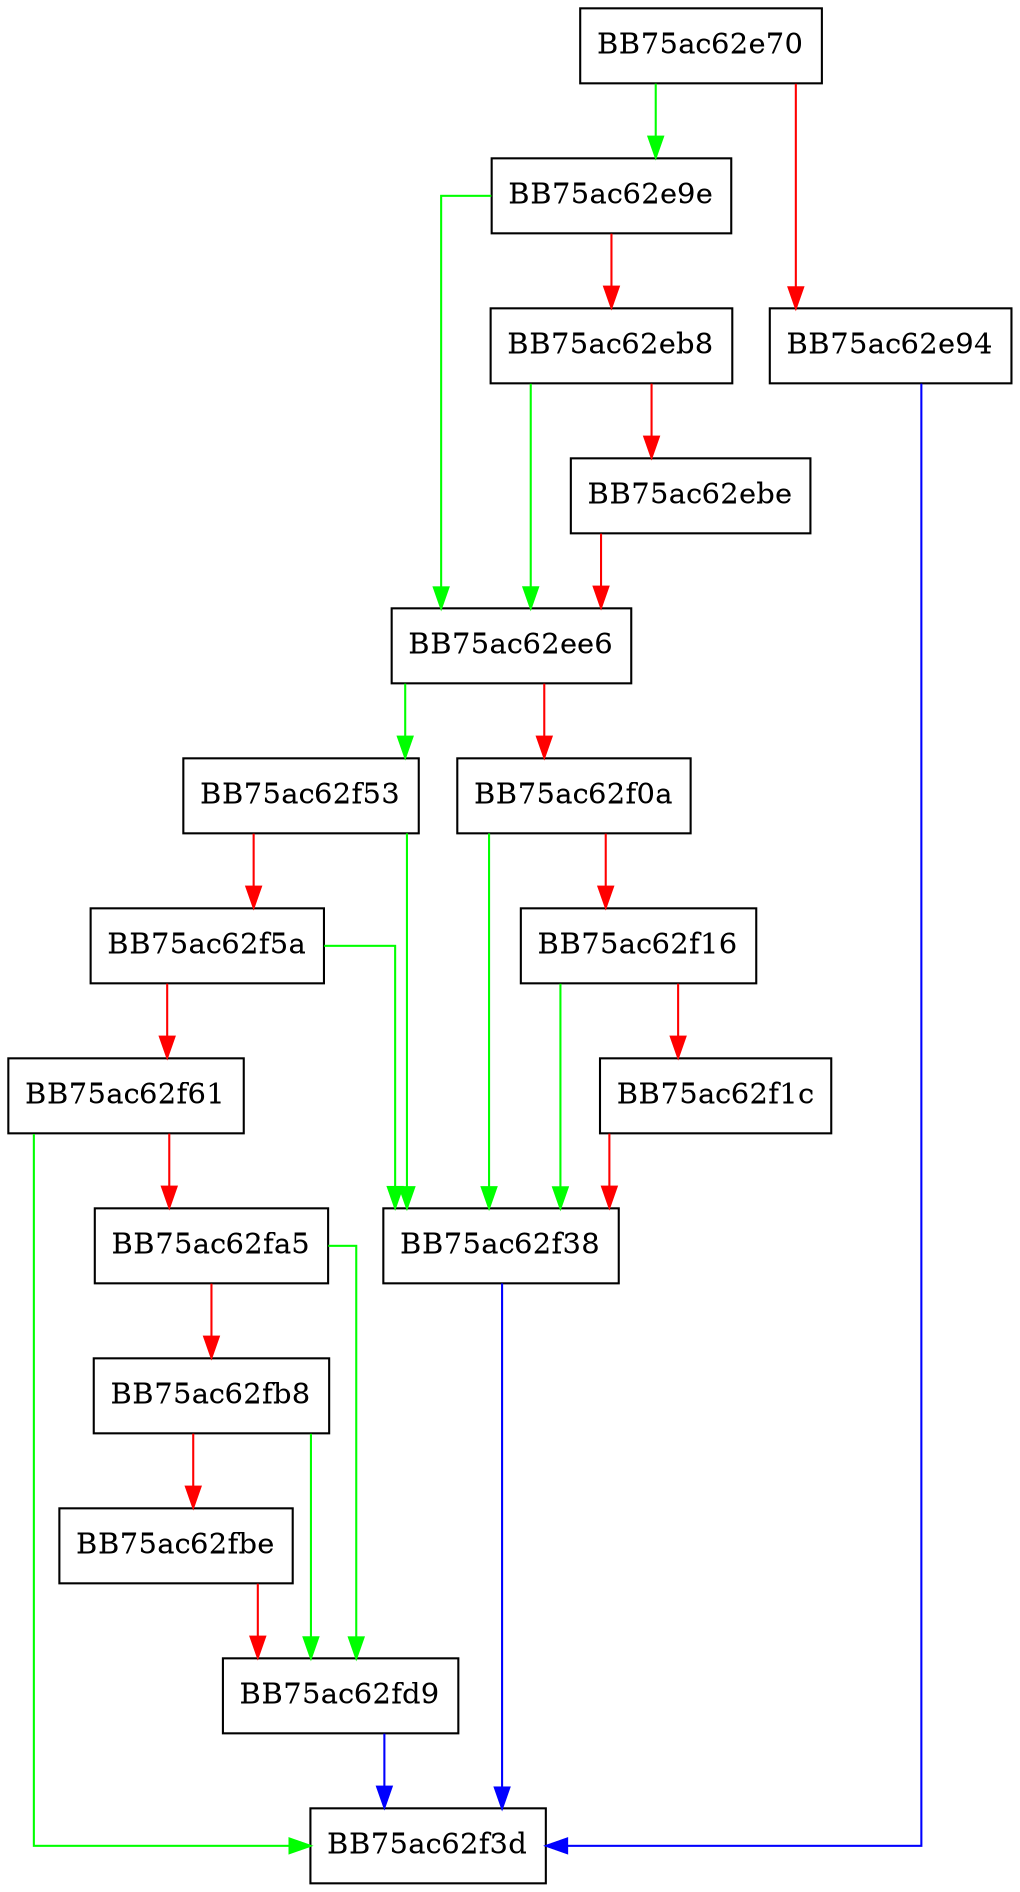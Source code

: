 digraph FindNext {
  node [shape="box"];
  graph [splines=ortho];
  BB75ac62e70 -> BB75ac62e9e [color="green"];
  BB75ac62e70 -> BB75ac62e94 [color="red"];
  BB75ac62e94 -> BB75ac62f3d [color="blue"];
  BB75ac62e9e -> BB75ac62ee6 [color="green"];
  BB75ac62e9e -> BB75ac62eb8 [color="red"];
  BB75ac62eb8 -> BB75ac62ee6 [color="green"];
  BB75ac62eb8 -> BB75ac62ebe [color="red"];
  BB75ac62ebe -> BB75ac62ee6 [color="red"];
  BB75ac62ee6 -> BB75ac62f53 [color="green"];
  BB75ac62ee6 -> BB75ac62f0a [color="red"];
  BB75ac62f0a -> BB75ac62f38 [color="green"];
  BB75ac62f0a -> BB75ac62f16 [color="red"];
  BB75ac62f16 -> BB75ac62f38 [color="green"];
  BB75ac62f16 -> BB75ac62f1c [color="red"];
  BB75ac62f1c -> BB75ac62f38 [color="red"];
  BB75ac62f38 -> BB75ac62f3d [color="blue"];
  BB75ac62f53 -> BB75ac62f38 [color="green"];
  BB75ac62f53 -> BB75ac62f5a [color="red"];
  BB75ac62f5a -> BB75ac62f38 [color="green"];
  BB75ac62f5a -> BB75ac62f61 [color="red"];
  BB75ac62f61 -> BB75ac62f3d [color="green"];
  BB75ac62f61 -> BB75ac62fa5 [color="red"];
  BB75ac62fa5 -> BB75ac62fd9 [color="green"];
  BB75ac62fa5 -> BB75ac62fb8 [color="red"];
  BB75ac62fb8 -> BB75ac62fd9 [color="green"];
  BB75ac62fb8 -> BB75ac62fbe [color="red"];
  BB75ac62fbe -> BB75ac62fd9 [color="red"];
  BB75ac62fd9 -> BB75ac62f3d [color="blue"];
}
